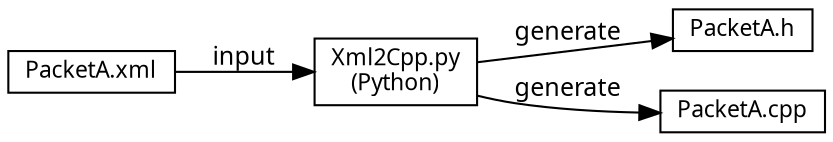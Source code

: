 digraph g  {
	 graph [ rankdir=LR];
	 node [shape = record,height=.1, fontname="Sans", fontsize="11pt"];
	 edge [ fontname="Sans", fontsize="12pt"];
 xml [label = "PacketA.xml" ];
 python [ label= "Xml2Cpp.py\n(Python)"];
 doth [ label="PacketA.h"];
 dotcpp [ label="PacketA.cpp"];

xml -> python [label="input"];
python -> doth [label="generate"];
python ->dotcpp [label="generate"];
}
